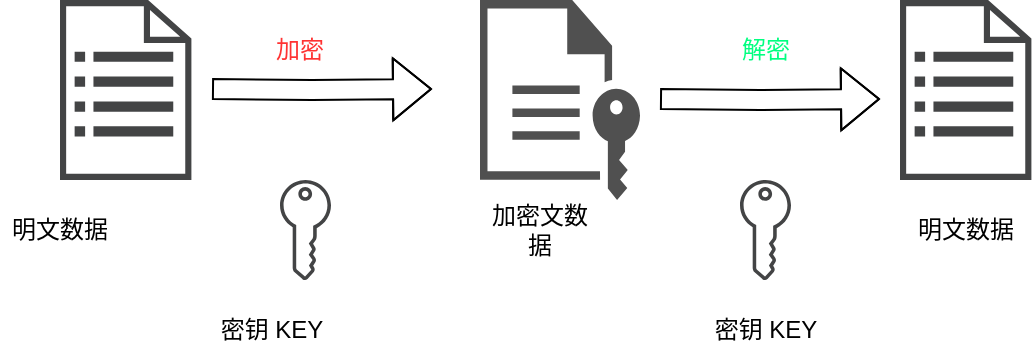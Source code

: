 <mxfile version="22.0.6" type="github">
  <diagram name="Page-1" id="oEtd1FhqyjACWKv5zHhB">
    <mxGraphModel dx="1231" dy="887" grid="1" gridSize="10" guides="1" tooltips="1" connect="1" arrows="1" fold="1" page="1" pageScale="1" pageWidth="850" pageHeight="1100" math="0" shadow="0">
      <root>
        <mxCell id="0" />
        <mxCell id="1" parent="0" />
        <mxCell id="OX0vj4aVakINixEnNEeP-1" value="" style="sketch=0;pointerEvents=1;shadow=0;dashed=0;html=1;strokeColor=none;fillColor=#434445;aspect=fixed;labelPosition=center;verticalLabelPosition=bottom;verticalAlign=top;align=center;outlineConnect=0;shape=mxgraph.vvd.recovery_plan;" vertex="1" parent="1">
          <mxGeometry x="70" y="280" width="65.7" height="90" as="geometry" />
        </mxCell>
        <mxCell id="OX0vj4aVakINixEnNEeP-2" value="明文数据" style="text;html=1;strokeColor=none;fillColor=none;align=center;verticalAlign=middle;whiteSpace=wrap;rounded=0;" vertex="1" parent="1">
          <mxGeometry x="40" y="380" width="60" height="30" as="geometry" />
        </mxCell>
        <mxCell id="OX0vj4aVakINixEnNEeP-3" value="" style="shape=flexArrow;endArrow=classic;html=1;rounded=0;" edge="1" parent="1">
          <mxGeometry width="50" height="50" relative="1" as="geometry">
            <mxPoint x="370" y="329.5" as="sourcePoint" />
            <mxPoint x="480" y="329.5" as="targetPoint" />
            <Array as="points">
              <mxPoint x="420" y="330" />
            </Array>
          </mxGeometry>
        </mxCell>
        <mxCell id="OX0vj4aVakINixEnNEeP-4" value="" style="sketch=0;pointerEvents=1;shadow=0;dashed=0;html=1;strokeColor=none;fillColor=#434445;aspect=fixed;labelPosition=center;verticalLabelPosition=bottom;verticalAlign=top;align=center;outlineConnect=0;shape=mxgraph.vvd.tenant_key;" vertex="1" parent="1">
          <mxGeometry x="180" y="370" width="25.5" height="50" as="geometry" />
        </mxCell>
        <mxCell id="OX0vj4aVakINixEnNEeP-5" value="密钥 KEY" style="text;html=1;strokeColor=none;fillColor=none;align=center;verticalAlign=middle;whiteSpace=wrap;rounded=0;" vertex="1" parent="1">
          <mxGeometry x="146" y="430" width="60" height="30" as="geometry" />
        </mxCell>
        <mxCell id="OX0vj4aVakINixEnNEeP-6" value="" style="sketch=0;pointerEvents=1;shadow=0;dashed=0;html=1;strokeColor=none;fillColor=#505050;labelPosition=center;verticalLabelPosition=bottom;verticalAlign=top;outlineConnect=0;align=center;shape=mxgraph.office.concepts.file_key;" vertex="1" parent="1">
          <mxGeometry x="280" y="280" width="80" height="100" as="geometry" />
        </mxCell>
        <mxCell id="OX0vj4aVakINixEnNEeP-7" value="" style="sketch=0;pointerEvents=1;shadow=0;dashed=0;html=1;strokeColor=none;fillColor=#434445;aspect=fixed;labelPosition=center;verticalLabelPosition=bottom;verticalAlign=top;align=center;outlineConnect=0;shape=mxgraph.vvd.recovery_plan;" vertex="1" parent="1">
          <mxGeometry x="490" y="280" width="65.7" height="90" as="geometry" />
        </mxCell>
        <mxCell id="OX0vj4aVakINixEnNEeP-8" value="" style="shape=flexArrow;endArrow=classic;html=1;rounded=0;" edge="1" parent="1">
          <mxGeometry width="50" height="50" relative="1" as="geometry">
            <mxPoint x="146" y="324.5" as="sourcePoint" />
            <mxPoint x="256" y="324.5" as="targetPoint" />
            <Array as="points">
              <mxPoint x="196" y="325" />
            </Array>
          </mxGeometry>
        </mxCell>
        <mxCell id="OX0vj4aVakINixEnNEeP-9" value="" style="sketch=0;pointerEvents=1;shadow=0;dashed=0;html=1;strokeColor=none;fillColor=#434445;aspect=fixed;labelPosition=center;verticalLabelPosition=bottom;verticalAlign=top;align=center;outlineConnect=0;shape=mxgraph.vvd.tenant_key;" vertex="1" parent="1">
          <mxGeometry x="410" y="370" width="25.5" height="50" as="geometry" />
        </mxCell>
        <mxCell id="OX0vj4aVakINixEnNEeP-10" value="密钥 KEY" style="text;html=1;strokeColor=none;fillColor=none;align=center;verticalAlign=middle;whiteSpace=wrap;rounded=0;" vertex="1" parent="1">
          <mxGeometry x="392.75" y="430" width="60" height="30" as="geometry" />
        </mxCell>
        <mxCell id="OX0vj4aVakINixEnNEeP-11" value="&lt;font color=&quot;#ff3333&quot;&gt;加密&lt;/font&gt;" style="text;html=1;strokeColor=none;fillColor=none;align=center;verticalAlign=middle;whiteSpace=wrap;rounded=0;" vertex="1" parent="1">
          <mxGeometry x="160" y="290" width="60" height="30" as="geometry" />
        </mxCell>
        <mxCell id="OX0vj4aVakINixEnNEeP-12" value="&lt;font color=&quot;#00ff80&quot;&gt;解密&lt;/font&gt;" style="text;html=1;strokeColor=none;fillColor=none;align=center;verticalAlign=middle;whiteSpace=wrap;rounded=0;" vertex="1" parent="1">
          <mxGeometry x="392.75" y="290" width="60" height="30" as="geometry" />
        </mxCell>
        <mxCell id="OX0vj4aVakINixEnNEeP-13" value="明文数据" style="text;html=1;strokeColor=none;fillColor=none;align=center;verticalAlign=middle;whiteSpace=wrap;rounded=0;" vertex="1" parent="1">
          <mxGeometry x="492.85" y="380" width="60" height="30" as="geometry" />
        </mxCell>
        <mxCell id="OX0vj4aVakINixEnNEeP-14" value="加密文数据" style="text;html=1;strokeColor=none;fillColor=none;align=center;verticalAlign=middle;whiteSpace=wrap;rounded=0;" vertex="1" parent="1">
          <mxGeometry x="280" y="380" width="60" height="30" as="geometry" />
        </mxCell>
      </root>
    </mxGraphModel>
  </diagram>
</mxfile>
